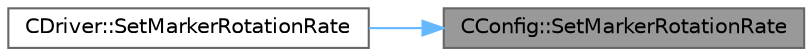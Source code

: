 digraph "CConfig::SetMarkerRotationRate"
{
 // LATEX_PDF_SIZE
  bgcolor="transparent";
  edge [fontname=Helvetica,fontsize=10,labelfontname=Helvetica,labelfontsize=10];
  node [fontname=Helvetica,fontsize=10,shape=box,height=0.2,width=0.4];
  rankdir="RL";
  Node1 [id="Node000001",label="CConfig::SetMarkerRotationRate",height=0.2,width=0.4,color="gray40", fillcolor="grey60", style="filled", fontcolor="black",tooltip="Set the rotation rate of the marker."];
  Node1 -> Node2 [id="edge1_Node000001_Node000002",dir="back",color="steelblue1",style="solid",tooltip=" "];
  Node2 [id="Node000002",label="CDriver::SetMarkerRotationRate",height=0.2,width=0.4,color="grey40", fillcolor="white", style="filled",URL="$group__PySU2.html#ga3f009148d7ed36c81279f81f04c25c1d",tooltip="Set the moving wall marker rotation rates."];
}
